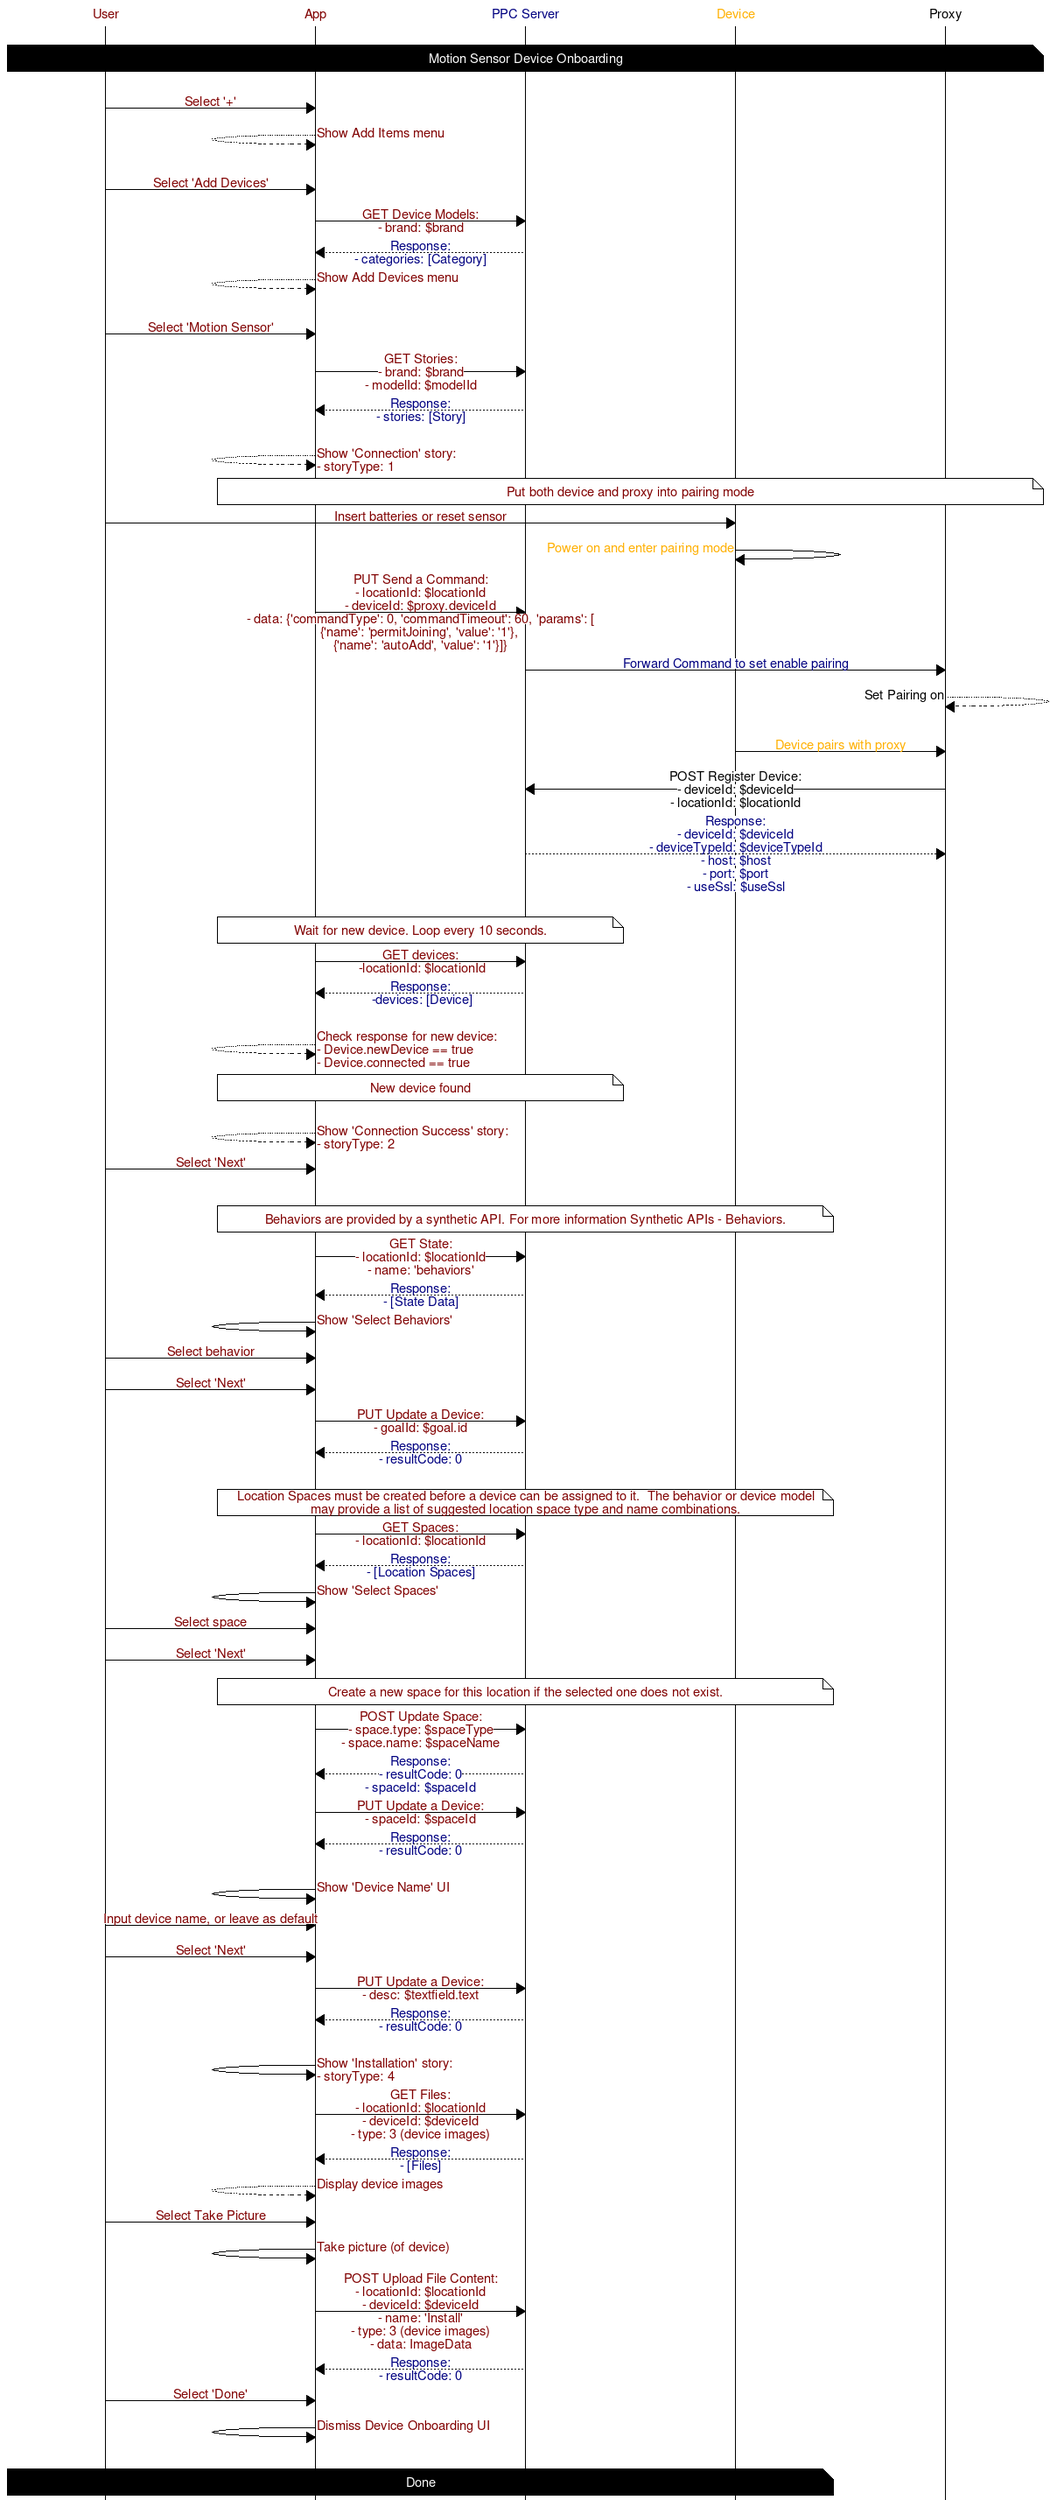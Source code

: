 # Device Onboarding - Motion Sensor
# - Connecting and registering a Motion Sensor

msc {
	hscale = "2";

	user [label="User", textcolour="maroon", arctextcolour="maroon"],
	app [label="App", textcolour="maroon", arctextcolour="maroon"],
	server [label="PPC Server", textcolour="navy", arctextcolour="navy"],
	device [label="Device", textcolour="orange", arctextcolour="orange"],
	proxy [label="Proxy", textcolour="brown", arctextcolour="brown"];
	|||;
	user note proxy [label="Motion Sensor Device Onboarding", textbgcolor="black", textcolor="white"];
	|||;

	# Open Add Devices menu
	user => app [label="Select '+'"];
	app << app [label="Show Add Items menu"];
	|||;
	user => app [label="Select 'Add Devices'"];
	app => server [label="GET Device Models:\n- brand: $brand"];
	app << server [label="Response:\n- categories: [Category]"];
	app << app [label="Show Add Devices menu"];
	|||;

	# Select Device
	user => app [label="Select 'Motion Sensor'"];
	app => server [label="GET Stories:\n- brand: $brand\n- modelId: $modelId"];
	app << server [label="Response:\n- stories: [Story]"];
	|||;

 	# Show Connection Story
	app << app [label="Show 'Connection' story:\n- storyType: 1"];
	app note proxy [label="Put both device and proxy into pairing mode"];
	user => device [label="Insert batteries or reset sensor"];
	device => device [label="Power on and enter pairing mode"];
	app => server [label="PUT Send a Command:\n- locationId: $locationId\n- deviceId: $proxy.deviceId\n- data: {'commandType': 0, 'commandTimeout': 60, 'params': [\n{'name': 'permitJoining', 'value': '1'}, \n{'name': 'autoAdd', 'value': '1'}]}"];
	server => proxy [label="Forward Command to set enable pairing"];
	proxy >> proxy [label="Set Pairing on"];
	|||;

	# Register device
	device => proxy [label="Device pairs with proxy"];
	proxy => server [label="POST Register Device:\n- deviceId: $deviceId\n- locationId: $locationId"];
	proxy << server [label="Response:\n- deviceId: $deviceId\n- deviceTypeId: $deviceTypeId\n- host: $host\n- port: $port\n- useSsl: $useSsl"];
	|||;
	
	# Wait for device discovery
	app note server [label="Wait for new device. Loop every 10 seconds."];
	app => server [label="GET devices:\n -locationId: $locationId"];
	app << server [label="Response:\n -devices: [Device]"];
	|||;
	app << app [label="Check response for new device:\n- Device.newDevice == true\n- Device.connected == true"];
	app note server [label="New device found"];
	|||;

 	# Show Connection Success Story
	app << app [label="Show 'Connection Success' story:\n- storyType: 2"];
	user => app [label="Select 'Next'"];
	|||;

	# Show Device Onboarding Configuration Screens
	app note device [label="Behaviors are provided by a synthetic API. For more information Synthetic APIs - Behaviors."];
	app => server [label="GET State:\n- locationId: $locationId\n- name: 'behaviors'"];
	app << server [label="Response:\n- [State Data]"];
	app => app [label="Show 'Select Behaviors'"];
	user => app [label="Select behavior"];
	user => app [label="Select 'Next'"];
	app => server [label="PUT Update a Device:\n- goalId: $goal.id"];
	app << server [label="Response:\n- resultCode: 0"];
	|||;
	app note device [label="Location Spaces must be created before a device can be assigned to it.  The behavior or device model may provide a list of suggested location space type and name combinations."];
	app => server [label="GET Spaces:\n- locationId: $locationId"];
	app << server [label="Response:\n- [Location Spaces]"];
	app => app [label="Show 'Select Spaces'"];
	user => app [label="Select space"];
	user => app [label="Select 'Next'"];
	app note device [label="Create a new space for this location if the selected one does not exist."];
	app => server [label="POST Update Space:\n- space.type: $spaceType\n- space.name: $spaceName"];
	app << server [label="Response:\n- resultCode: 0\n- spaceId: $spaceId"];
	app => server [label="PUT Update a Device:\n- spaceId: $spaceId"];
	app << server [label="Response:\n- resultCode: 0"];
	|||;
	app => app [label="Show 'Device Name' UI"];
	user => app [label="Input device name, or leave as default"];
	user => app [label="Select 'Next'"];
	app => server [label="PUT Update a Device:\n- desc: $textfield.text"];
	app << server [label="Response:\n- resultCode: 0"];
	|||;

	# Show Installation Help Story
	app => app [label="Show 'Installation' story:\n- storyType: 4"];
	app => server [label="GET Files:\n- locationId: $locationId\n- deviceId: $deviceId\n- type: 3 (device images)"];
	app << server [label="Response:\n- [Files]"];
	app << app [label="Display device images"];
	user => app [label="Select Take Picture"];
	app => app [label="Take picture (of device)"];
	app => server [label="POST Upload File Content:\n- locationId: $locationId\n- deviceId: $deviceId\n- name: 'Install'\n- type: 3 (device images)\n- data: ImageData"];
	app << server [label="Response:\n- resultCode: 0"];
	user => app [label="Select 'Done'"];
	app => app [label="Dismiss Device Onboarding UI"];
	|||;

	user note device [label="Done", textbgcolor="black", textcolor="white"];
}
